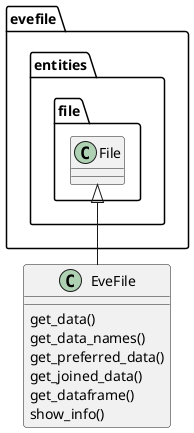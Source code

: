 @startuml
'https://plantuml.com/class-diagram

class EveFile extends evefile.entities.file.File {
    get_data()
    get_data_names()
    get_preferred_data()
    get_joined_data()
    get_dataframe()
    show_info()
}

@enduml